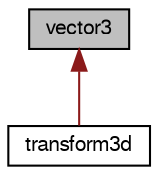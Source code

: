 digraph G
{
  edge [fontname="FreeSans",fontsize="10",labelfontname="FreeSans",labelfontsize="10"];
  node [fontname="FreeSans",fontsize="10",shape=record];
  Node1 [label="vector3",height=0.2,width=0.4,color="black", fillcolor="grey75", style="filled" fontcolor="black"];
  Node1 -> Node2 [dir=back,color="firebrick4",fontsize="10",style="solid",fontname="FreeSans"];
  Node2 [label="transform3d",height=0.2,width=0.4,color="black", fillcolor="white", style="filled",URL="$classOpenBabel_1_1transform3d.shtml",tooltip="Handle 3D transformations, such as space group definitions."];
}
